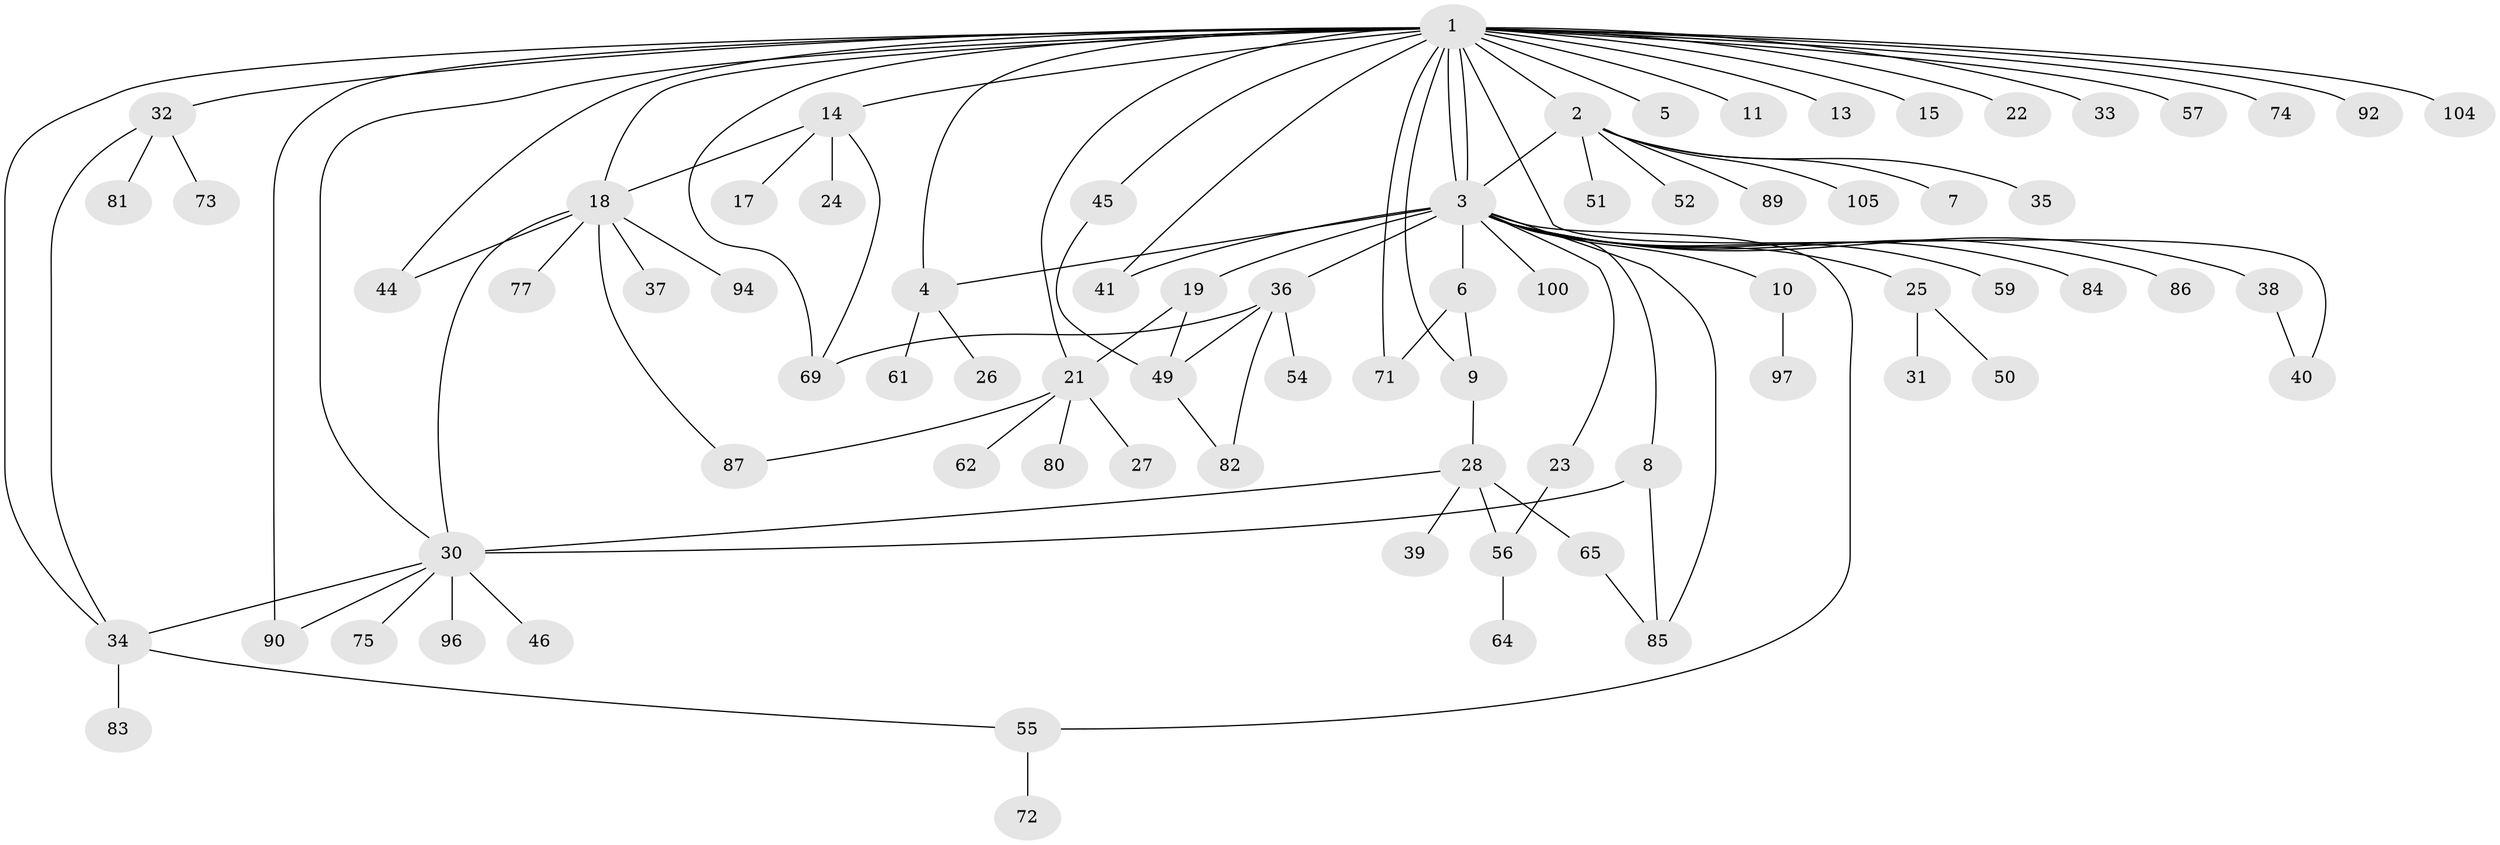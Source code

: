 // Generated by graph-tools (version 1.1) at 2025/23/03/03/25 07:23:48]
// undirected, 77 vertices, 102 edges
graph export_dot {
graph [start="1"]
  node [color=gray90,style=filled];
  1 [super="+12"];
  2 [super="+107"];
  3 [super="+58"];
  4 [super="+91"];
  5 [super="+16"];
  6 [super="+66"];
  7;
  8 [super="+68"];
  9;
  10 [super="+79"];
  11 [super="+29"];
  13 [super="+53"];
  14 [super="+93"];
  15;
  17;
  18 [super="+63"];
  19 [super="+20"];
  21 [super="+78"];
  22;
  23;
  24 [super="+48"];
  25 [super="+43"];
  26;
  27;
  28 [super="+76"];
  30 [super="+42"];
  31;
  32 [super="+60"];
  33;
  34 [super="+67"];
  35;
  36 [super="+47"];
  37;
  38;
  39;
  40;
  41 [super="+101"];
  44;
  45;
  46;
  49 [super="+106"];
  50 [super="+98"];
  51;
  52;
  54;
  55 [super="+70"];
  56;
  57;
  59;
  61 [super="+102"];
  62;
  64;
  65;
  69;
  71 [super="+88"];
  72;
  73;
  74;
  75;
  77;
  80;
  81 [super="+103"];
  82 [super="+95"];
  83;
  84;
  85 [super="+99"];
  86;
  87;
  89;
  90;
  92;
  94;
  96;
  97;
  100;
  104;
  105;
  1 -- 2;
  1 -- 3 [weight=2];
  1 -- 3;
  1 -- 4;
  1 -- 5;
  1 -- 9;
  1 -- 11;
  1 -- 13;
  1 -- 14;
  1 -- 15;
  1 -- 18;
  1 -- 21;
  1 -- 22;
  1 -- 30;
  1 -- 33;
  1 -- 34;
  1 -- 41;
  1 -- 44;
  1 -- 45;
  1 -- 57;
  1 -- 71;
  1 -- 74;
  1 -- 90;
  1 -- 32;
  1 -- 69;
  1 -- 40;
  1 -- 104;
  1 -- 92;
  2 -- 3;
  2 -- 7;
  2 -- 35;
  2 -- 51;
  2 -- 52;
  2 -- 89;
  2 -- 105;
  3 -- 4;
  3 -- 6;
  3 -- 8;
  3 -- 10;
  3 -- 19;
  3 -- 23;
  3 -- 25 [weight=2];
  3 -- 36 [weight=2];
  3 -- 38;
  3 -- 41;
  3 -- 55;
  3 -- 59;
  3 -- 84;
  3 -- 86;
  3 -- 100;
  3 -- 85;
  4 -- 26;
  4 -- 61;
  6 -- 9;
  6 -- 71;
  8 -- 85;
  8 -- 30;
  9 -- 28;
  10 -- 97;
  14 -- 17;
  14 -- 18;
  14 -- 24;
  14 -- 69;
  18 -- 37;
  18 -- 44;
  18 -- 77;
  18 -- 87;
  18 -- 94;
  18 -- 30;
  19 -- 21;
  19 -- 49;
  21 -- 27;
  21 -- 62;
  21 -- 80;
  21 -- 87;
  23 -- 56;
  25 -- 31;
  25 -- 50;
  28 -- 30;
  28 -- 39;
  28 -- 56;
  28 -- 65;
  30 -- 34;
  30 -- 46;
  30 -- 75;
  30 -- 90;
  30 -- 96;
  32 -- 81;
  32 -- 73;
  32 -- 34;
  34 -- 55;
  34 -- 83;
  36 -- 54;
  36 -- 49;
  36 -- 82;
  36 -- 69;
  38 -- 40;
  45 -- 49;
  49 -- 82;
  55 -- 72;
  56 -- 64;
  65 -- 85;
}
